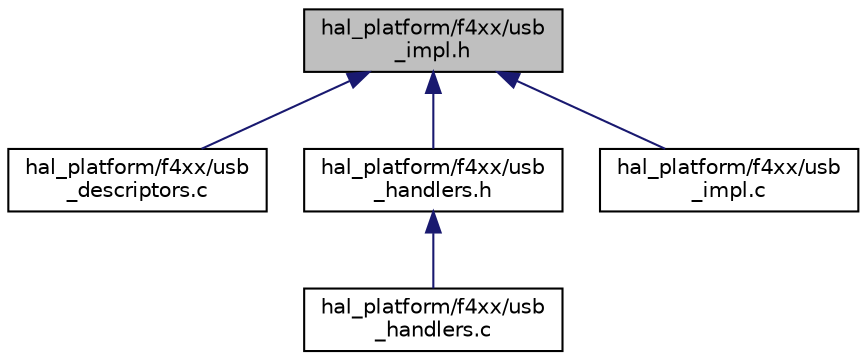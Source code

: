 digraph "hal_platform/f4xx/usb_impl.h"
{
 // INTERACTIVE_SVG=YES
 // LATEX_PDF_SIZE
  bgcolor="transparent";
  edge [fontname="Helvetica",fontsize="10",labelfontname="Helvetica",labelfontsize="10"];
  node [fontname="Helvetica",fontsize="10",shape=record];
  Node1 [label="hal_platform/f4xx/usb\l_impl.h",height=0.2,width=0.4,color="black", fillcolor="grey75", style="filled", fontcolor="black",tooltip=" "];
  Node1 -> Node2 [dir="back",color="midnightblue",fontsize="10",style="solid",fontname="Helvetica"];
  Node2 [label="hal_platform/f4xx/usb\l_descriptors.c",height=0.2,width=0.4,color="black",URL="$f4xx_2usb__descriptors_8c.html",tooltip=" "];
  Node1 -> Node3 [dir="back",color="midnightblue",fontsize="10",style="solid",fontname="Helvetica"];
  Node3 [label="hal_platform/f4xx/usb\l_handlers.h",height=0.2,width=0.4,color="black",URL="$f4xx_2usb__handlers_8h.html",tooltip=" "];
  Node3 -> Node4 [dir="back",color="midnightblue",fontsize="10",style="solid",fontname="Helvetica"];
  Node4 [label="hal_platform/f4xx/usb\l_handlers.c",height=0.2,width=0.4,color="black",URL="$f4xx_2usb__handlers_8c.html",tooltip=" "];
  Node1 -> Node5 [dir="back",color="midnightblue",fontsize="10",style="solid",fontname="Helvetica"];
  Node5 [label="hal_platform/f4xx/usb\l_impl.c",height=0.2,width=0.4,color="black",URL="$f4xx_2usb__impl_8c.html",tooltip=" "];
}
